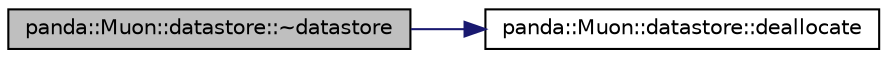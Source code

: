digraph G
{
  edge [fontname="Helvetica",fontsize="10",labelfontname="Helvetica",labelfontsize="10"];
  node [fontname="Helvetica",fontsize="10",shape=record];
  rankdir=LR;
  Node1 [label="panda::Muon::datastore::~datastore",height=0.2,width=0.4,color="black", fillcolor="grey75", style="filled" fontcolor="black"];
  Node1 -> Node2 [color="midnightblue",fontsize="10",style="solid"];
  Node2 [label="panda::Muon::datastore::deallocate",height=0.2,width=0.4,color="black", fillcolor="white", style="filled",URL="$structpanda_1_1Muon_1_1datastore.html#aed9de75b6fb1e71671aa8a5b00862ace"];
}
